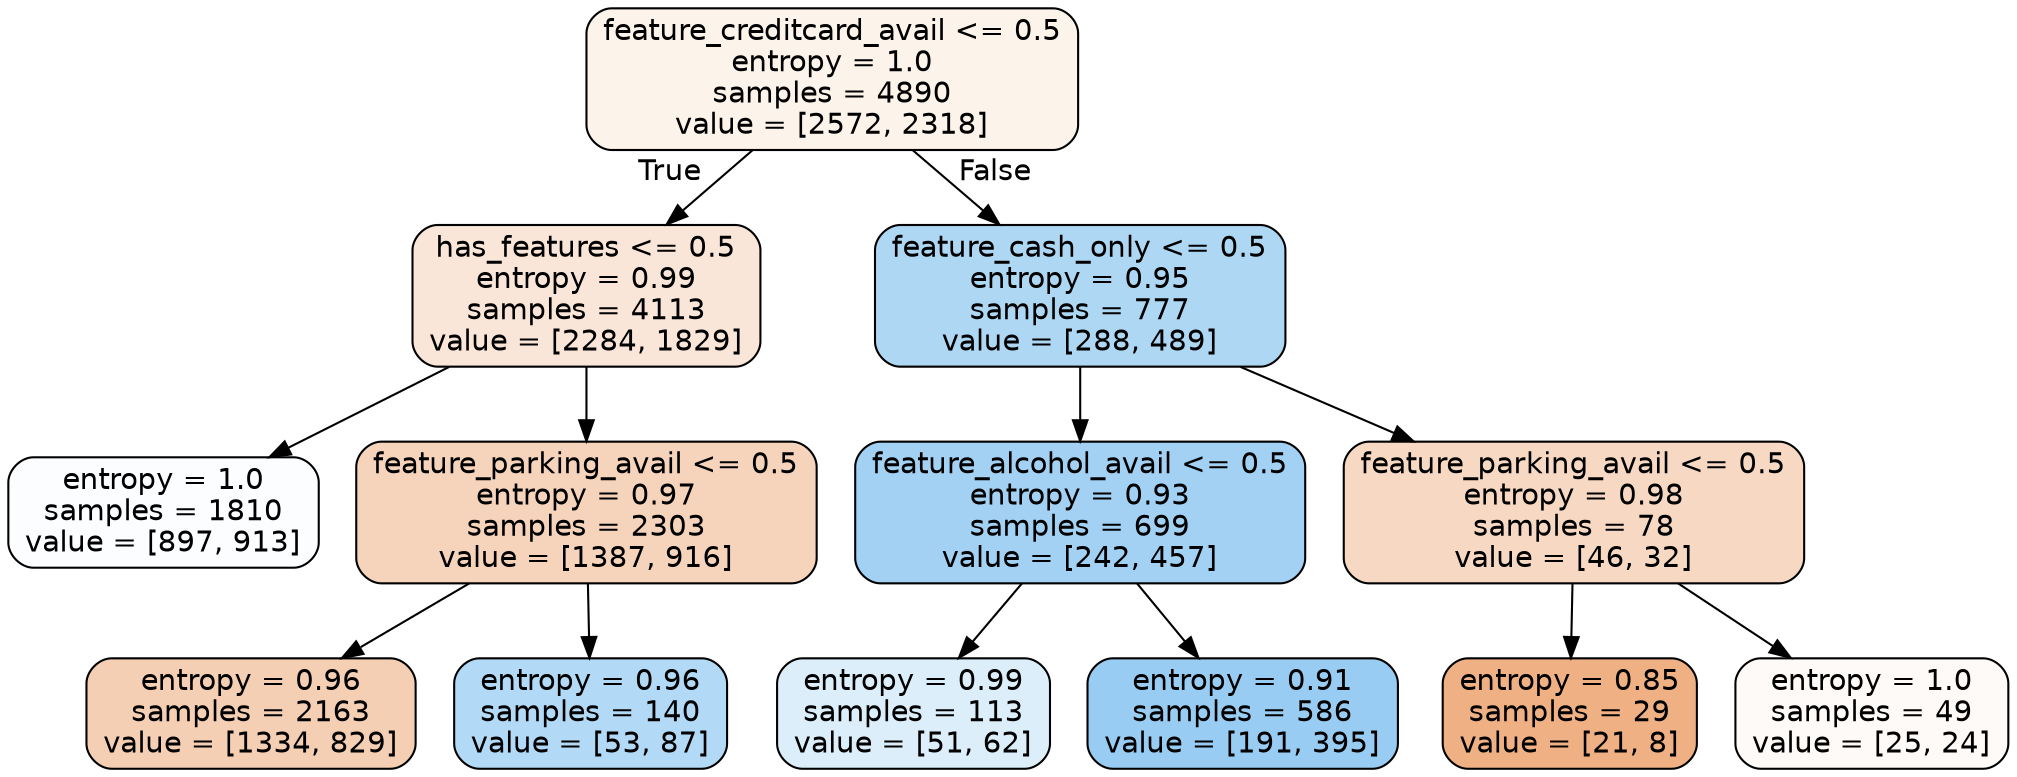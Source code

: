 digraph Tree {
node [shape=box, style="filled, rounded", color="black", fontname="helvetica"] ;
edge [fontname="helvetica"] ;
0 [label="feature_creditcard_avail <= 0.5\nentropy = 1.0\nsamples = 4890\nvalue = [2572, 2318]", fillcolor="#fcf3eb"] ;
1 [label="has_features <= 0.5\nentropy = 0.99\nsamples = 4113\nvalue = [2284, 1829]", fillcolor="#fae6d8"] ;
0 -> 1 [labeldistance=2.5, labelangle=45, headlabel="True"] ;
2 [label="entropy = 1.0\nsamples = 1810\nvalue = [897, 913]", fillcolor="#fcfdff"] ;
1 -> 2 ;
3 [label="feature_parking_avail <= 0.5\nentropy = 0.97\nsamples = 2303\nvalue = [1387, 916]", fillcolor="#f6d4bc"] ;
1 -> 3 ;
4 [label="entropy = 0.96\nsamples = 2163\nvalue = [1334, 829]", fillcolor="#f5cfb4"] ;
3 -> 4 ;
5 [label="entropy = 0.96\nsamples = 140\nvalue = [53, 87]", fillcolor="#b2d9f5"] ;
3 -> 5 ;
6 [label="feature_cash_only <= 0.5\nentropy = 0.95\nsamples = 777\nvalue = [288, 489]", fillcolor="#aed7f4"] ;
0 -> 6 [labeldistance=2.5, labelangle=-45, headlabel="False"] ;
7 [label="feature_alcohol_avail <= 0.5\nentropy = 0.93\nsamples = 699\nvalue = [242, 457]", fillcolor="#a2d1f3"] ;
6 -> 7 ;
8 [label="entropy = 0.99\nsamples = 113\nvalue = [51, 62]", fillcolor="#dceefa"] ;
7 -> 8 ;
9 [label="entropy = 0.91\nsamples = 586\nvalue = [191, 395]", fillcolor="#99ccf2"] ;
7 -> 9 ;
10 [label="feature_parking_avail <= 0.5\nentropy = 0.98\nsamples = 78\nvalue = [46, 32]", fillcolor="#f7d9c3"] ;
6 -> 10 ;
11 [label="entropy = 0.85\nsamples = 29\nvalue = [21, 8]", fillcolor="#efb184"] ;
10 -> 11 ;
12 [label="entropy = 1.0\nsamples = 49\nvalue = [25, 24]", fillcolor="#fefaf7"] ;
10 -> 12 ;
}